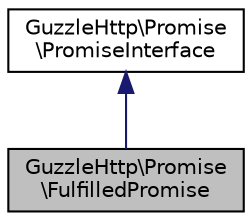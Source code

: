 digraph "GuzzleHttp\Promise\FulfilledPromise"
{
  edge [fontname="Helvetica",fontsize="10",labelfontname="Helvetica",labelfontsize="10"];
  node [fontname="Helvetica",fontsize="10",shape=record];
  Node0 [label="GuzzleHttp\\Promise\l\\FulfilledPromise",height=0.2,width=0.4,color="black", fillcolor="grey75", style="filled", fontcolor="black"];
  Node1 -> Node0 [dir="back",color="midnightblue",fontsize="10",style="solid",fontname="Helvetica"];
  Node1 [label="GuzzleHttp\\Promise\l\\PromiseInterface",height=0.2,width=0.4,color="black", fillcolor="white", style="filled",URL="$interfaceGuzzleHttp_1_1Promise_1_1PromiseInterface.html"];
}
